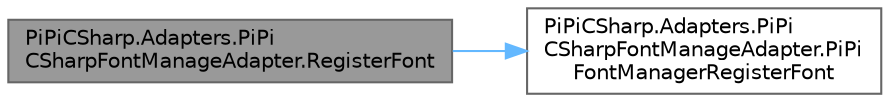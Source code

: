digraph "PiPiCSharp.Adapters.PiPiCSharpFontManageAdapter.RegisterFont"
{
 // LATEX_PDF_SIZE
  bgcolor="transparent";
  edge [fontname=Helvetica,fontsize=10,labelfontname=Helvetica,labelfontsize=10];
  node [fontname=Helvetica,fontsize=10,shape=box,height=0.2,width=0.4];
  rankdir="LR";
  Node1 [id="Node000001",label="PiPiCSharp.Adapters.PiPi\lCSharpFontManageAdapter.RegisterFont",height=0.2,width=0.4,color="gray40", fillcolor="grey60", style="filled", fontcolor="black",tooltip="Register font."];
  Node1 -> Node2 [id="edge1_Node000001_Node000002",color="steelblue1",style="solid",tooltip=" "];
  Node2 [id="Node000002",label="PiPiCSharp.Adapters.PiPi\lCSharpFontManageAdapter.PiPi\lFontManagerRegisterFont",height=0.2,width=0.4,color="grey40", fillcolor="white", style="filled",URL="$class_pi_pi_c_sharp_1_1_adapters_1_1_pi_pi_c_sharp_font_manage_adapter.html#aa5a4afebcf34981adb10e0aafbd32fc9",tooltip="Invoke c++ PiPiFontManager RegisterFont."];
}
